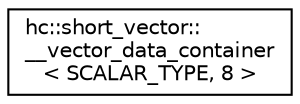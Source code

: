 digraph "Graphical Class Hierarchy"
{
  edge [fontname="Helvetica",fontsize="10",labelfontname="Helvetica",labelfontsize="10"];
  node [fontname="Helvetica",fontsize="10",shape=record];
  rankdir="LR";
  Node1 [label="hc::short_vector::\l__vector_data_container\l\< SCALAR_TYPE, 8 \>",height=0.2,width=0.4,color="black", fillcolor="white", style="filled",URL="$classhc_1_1short__vector_1_1____vector__data__container_3_01SCALAR__TYPE_00_018_01_4.html"];
}
